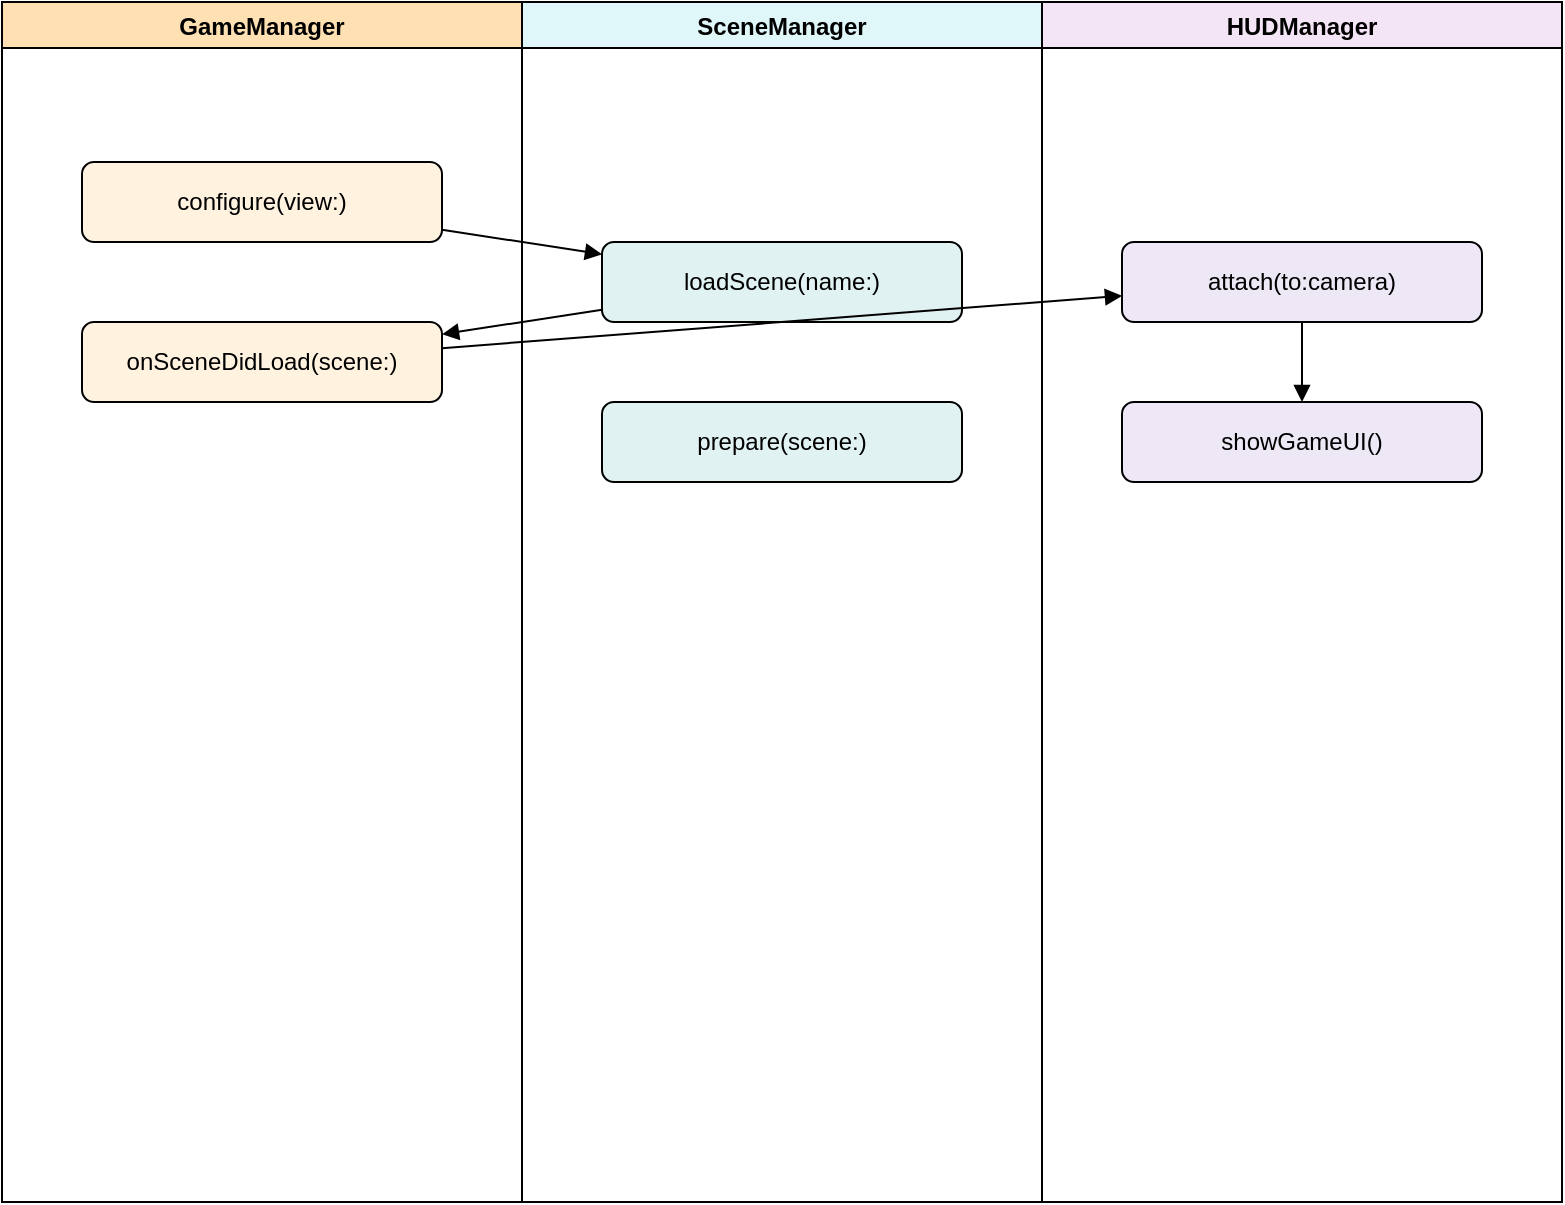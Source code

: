 <mxfile>
  <diagram name="Responsibility Swimlanes" id="responsibility-swimlanes">
    <mxGraphModel>
      <root>
        <mxCell id="0" />
        <mxCell id="1" parent="0" />
        <mxCell id="2" value="GameManager" style="swimlane;fillColor=#ffe0b2;strokeColor=#000000;" vertex="1" parent="1">
          <mxGeometry x="0" y="0" width="260" height="600" as="geometry" />
        </mxCell>
        <mxCell id="3" value="SceneManager" style="swimlane;fillColor=#e0f7fa;strokeColor=#000000;" vertex="1" parent="1">
          <mxGeometry x="260" y="0" width="260" height="600" as="geometry" />
        </mxCell>
        <mxCell id="4" value="HUDManager" style="swimlane;fillColor=#f3e5f5;strokeColor=#000000;" vertex="1" parent="1">
          <mxGeometry x="520" y="0" width="260" height="600" as="geometry" />
        </mxCell>
        <mxCell id="10" value="configure(view:)" style="rounded=1;whiteSpace=wrap;html=1;fillColor=#fff3e0;strokeColor=#000000;" vertex="1" parent="2">
          <mxGeometry x="40" y="80" width="180" height="40" as="geometry" />
        </mxCell>
        <mxCell id="11" value="onSceneDidLoad(scene:)" style="rounded=1;whiteSpace=wrap;html=1;fillColor=#fff3e0;strokeColor=#000000;" vertex="1" parent="2">
          <mxGeometry x="40" y="160" width="180" height="40" as="geometry" />
        </mxCell>
        <mxCell id="12" value="loadScene(name:)" style="rounded=1;whiteSpace=wrap;html=1;fillColor=#e0f2f1;strokeColor=#000000;" vertex="1" parent="3">
          <mxGeometry x="40" y="120" width="180" height="40" as="geometry" />
        </mxCell>
        <mxCell id="13" value="prepare(scene:)" style="rounded=1;whiteSpace=wrap;html=1;fillColor=#e0f2f1;strokeColor=#000000;" vertex="1" parent="3">
          <mxGeometry x="40" y="200" width="180" height="40" as="geometry" />
        </mxCell>
        <mxCell id="14" value="attach(to:camera)" style="rounded=1;whiteSpace=wrap;html=1;fillColor=#ede7f6;strokeColor=#000000;" vertex="1" parent="4">
          <mxGeometry x="40" y="120" width="180" height="40" as="geometry" />
        </mxCell>
        <mxCell id="15" value="showGameUI()" style="rounded=1;whiteSpace=wrap;html=1;fillColor=#ede7f6;strokeColor=#000000;" vertex="1" parent="4">
          <mxGeometry x="40" y="200" width="180" height="40" as="geometry" />
        </mxCell>
        <mxCell id="20" style="endArrow=block;strokeColor=#000000;" edge="1" parent="1" source="10" target="12">
          <mxGeometry relative="1" as="geometry" />
        </mxCell>
        <mxCell id="21" style="endArrow=block;strokeColor=#000000;" edge="1" parent="1" source="12" target="11">
          <mxGeometry relative="1" as="geometry" />
        </mxCell>
        <mxCell id="22" style="endArrow=block;strokeColor=#000000;" edge="1" parent="1" source="11" target="14">
          <mxGeometry relative="1" as="geometry" />
        </mxCell>
        <mxCell id="23" style="endArrow=block;strokeColor=#000000;" edge="1" parent="1" source="14" target="15">
          <mxGeometry relative="1" as="geometry" />
        </mxCell>
      </root>
    </mxGraphModel>
  </diagram>
</mxfile>